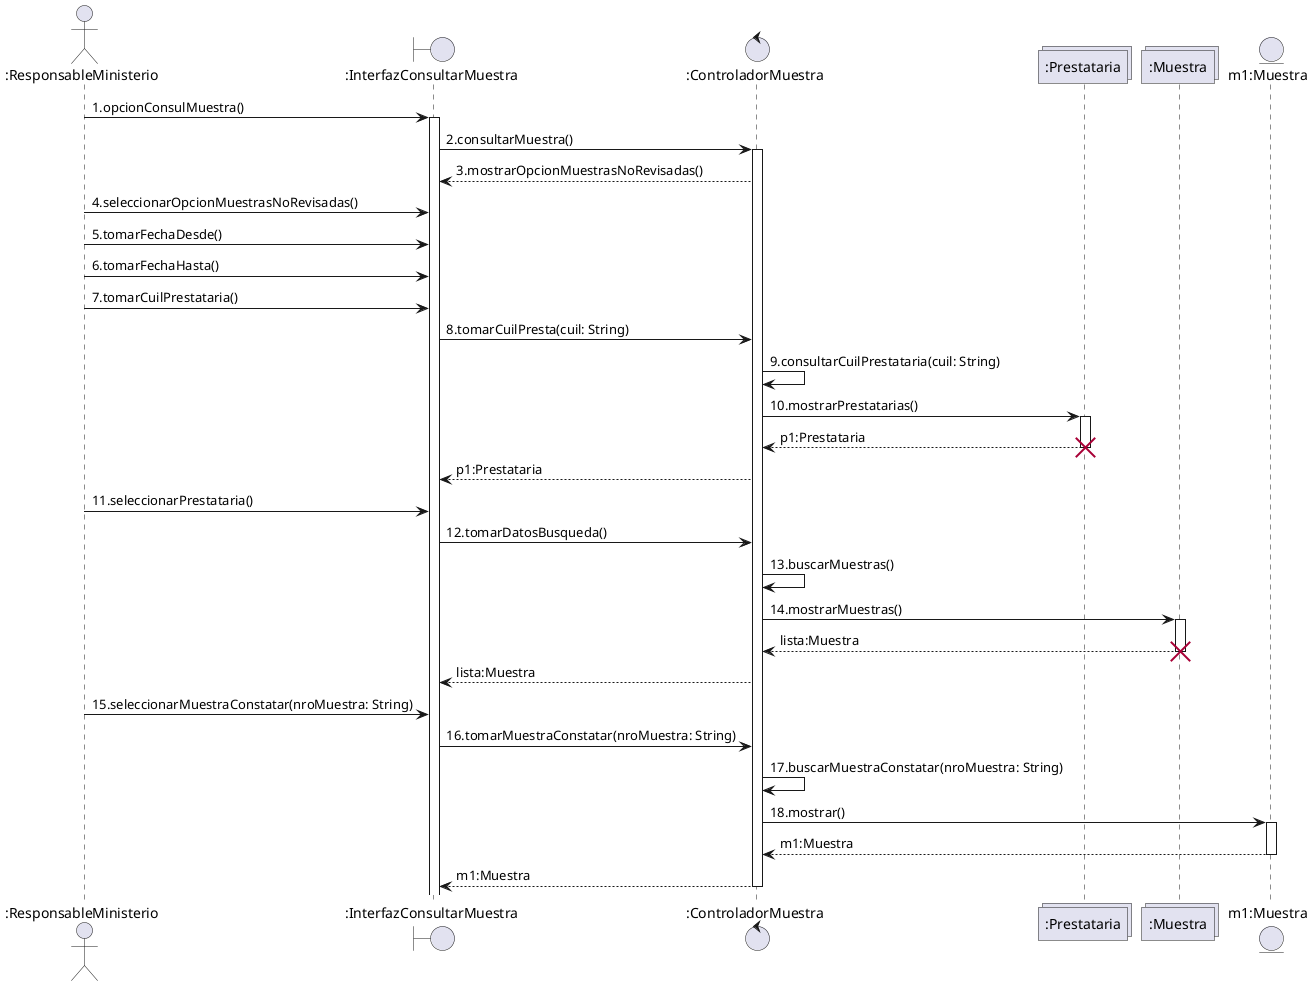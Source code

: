 @startuml
    actor ":ResponsableMinisterio" as responsable
    boundary ":InterfazConsultarMuestra" as intConsuMue

    control ":ControladorMuestra" as ctrlMue

    collections ":Prestataria" as prestaList
    collections ":Muestra" as muestraList
    entity "m1:Muestra" as m1


    responsable -> intConsuMue : 1.opcionConsulMuestra() 
    activate intConsuMue
    
    intConsuMue -> ctrlMue : 2.consultarMuestra()
    activate ctrlMue
    ctrlMue --> intConsuMue : 3.mostrarOpcionMuestrasNoRevisadas()
    
    responsable -> intConsuMue : 4.seleccionarOpcionMuestrasNoRevisadas()
    responsable -> intConsuMue : 5.tomarFechaDesde()
    responsable -> intConsuMue : 6.tomarFechaHasta()
    responsable -> intConsuMue : 7.tomarCuilPrestataria()
    intConsuMue -> ctrlMue : 8.tomarCuilPresta(cuil: String)
    ctrlMue -> ctrlMue : 9.consultarCuilPrestataria(cuil: String)
    ctrlMue -> prestaList : 10.mostrarPrestatarias()
    activate prestaList
    return p1:Prestataria
    destroy prestaList
    ctrlMue --> intConsuMue : p1:Prestataria
    responsable -> intConsuMue : 11.seleccionarPrestataria()
    intConsuMue -> ctrlMue : 12.tomarDatosBusqueda()
    ctrlMue -> ctrlMue : 13.buscarMuestras()    
    ctrlMue -> muestraList : 14.mostrarMuestras()
    activate muestraList
    return lista:Muestra
    destroy muestraList
    ctrlMue --> intConsuMue : lista:Muestra
    responsable -> intConsuMue : 15.seleccionarMuestraConstatar(nroMuestra: String)
    intConsuMue -> ctrlMue : 16.tomarMuestraConstatar(nroMuestra: String)
    ctrlMue -> ctrlMue : 17.buscarMuestraConstatar(nroMuestra: String)
    ctrlMue -> m1 : 18.mostrar()
    activate m1
    return m1:Muestra
    return m1:Muestra
@enduml
